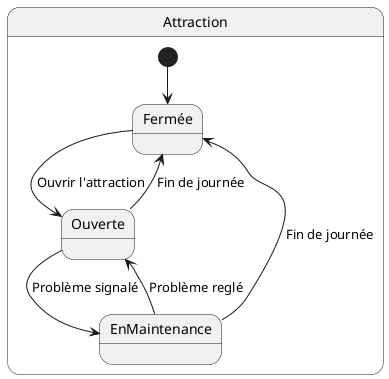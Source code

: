 
@startuml State_Diagram_Attraction

state "Attraction" as A {
    [*] --> Fermée
    Fermée --> Ouverte : Ouvrir l'attraction
    Ouverte --> EnMaintenance : Problème signalé
    Ouverte --> Fermée : Fin de journée
    EnMaintenance --> Fermée : Fin de journée
    EnMaintenance --> Ouverte : Problème reglé
}

@enduml
